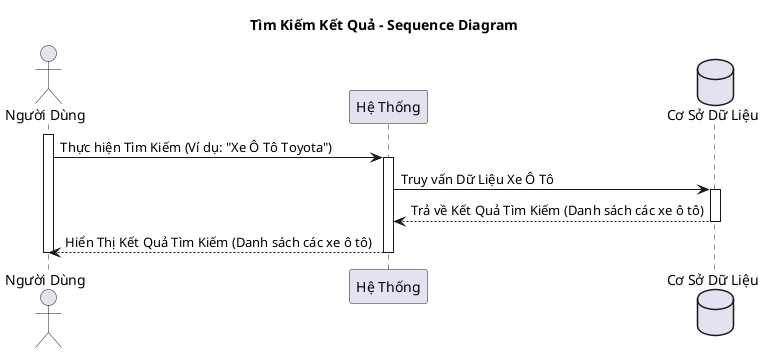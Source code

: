 @startuml
title Tìm Kiếm Kết Quả - Sequence Diagram

actor "Người Dùng" as user
participant "Hệ Thống" as system
database "Cơ Sở Dữ Liệu" as database

activate user
user -> system: Thực hiện Tìm Kiếm (Ví dụ: "Xe Ô Tô Toyota")
activate system
system -> database: Truy vấn Dữ Liệu Xe Ô Tô
activate database
database --> system: Trả về Kết Quả Tìm Kiếm (Danh sách các xe ô tô)
deactivate database
system --> user: Hiển Thị Kết Quả Tìm Kiếm (Danh sách các xe ô tô)
deactivate system
deactivate user
@enduml
